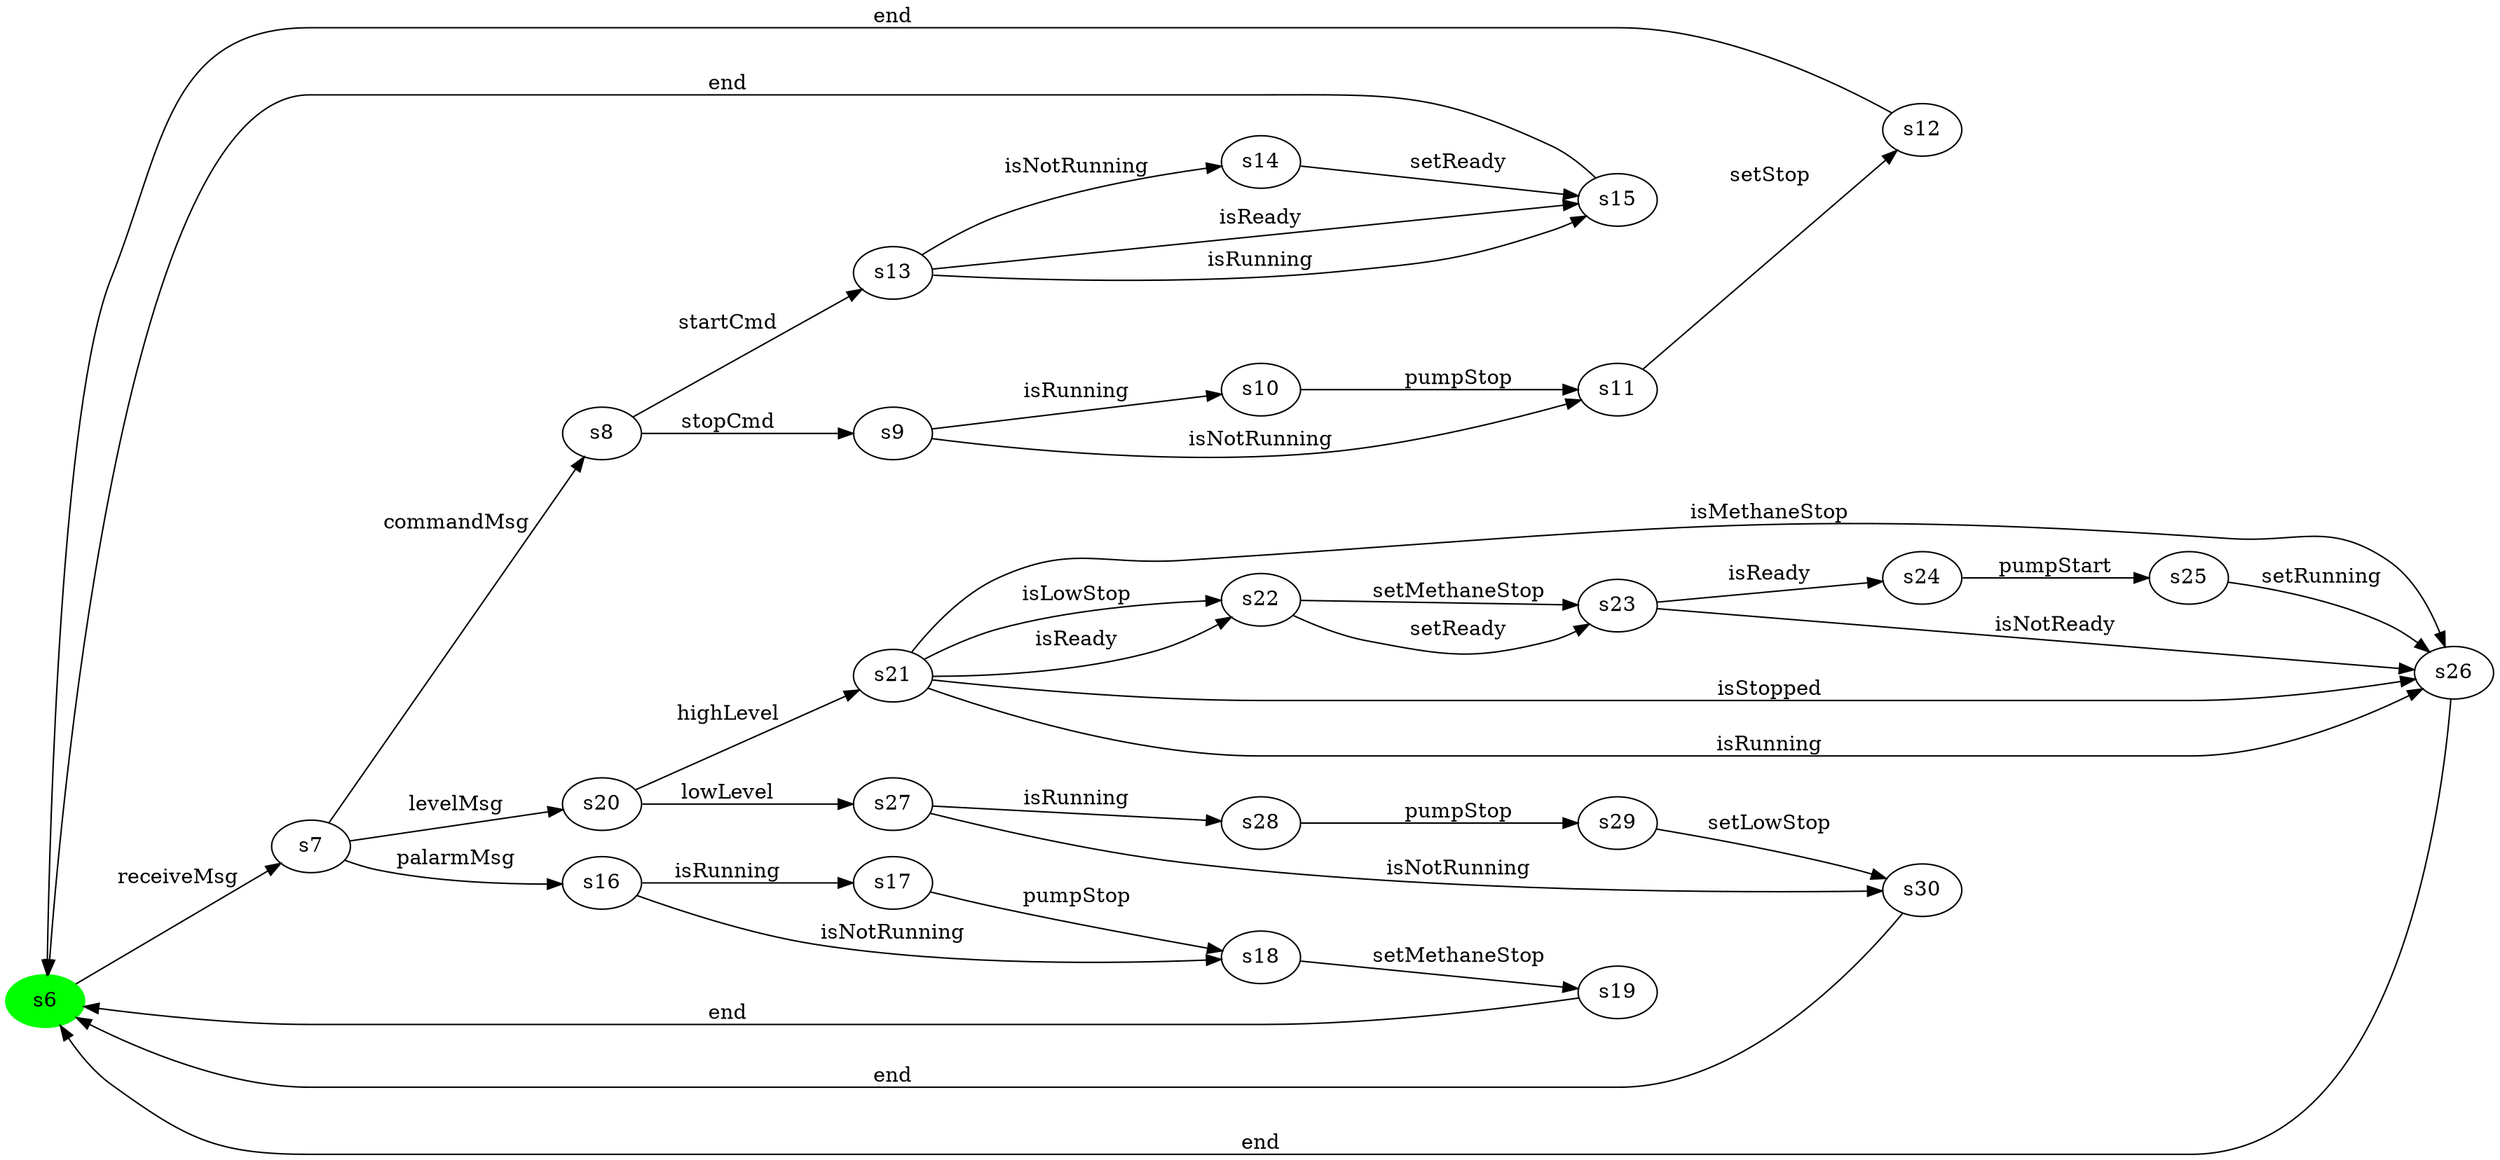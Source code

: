 digraph G {
rankdir=LR;
state0[ label = "s6", style=filled, color=green ];
state1 [ label = "s30" ];
state1 -> state0 [ label=" end " ];
state2 [ label = "s11" ];
state2 -> state3 [ label=" setStop " ];
state4 [ label = "s10" ];
state4 -> state2 [ label=" pumpStop " ];
state5 [ label = "s13" ];
state5 -> state6 [ label=" isReady " ];
state5 -> state6 [ label=" isRunning " ];
state5 -> state7 [ label=" isNotRunning " ];
state3 [ label = "s12" ];
state3 -> state0 [ label=" end " ];
state6 [ label = "s15" ];
state6 -> state0 [ label=" end " ];
state7 [ label = "s14" ];
state7 -> state6 [ label=" setReady " ];
state8 [ label = "s17" ];
state8 -> state9 [ label=" pumpStop " ];
state10 [ label = "s16" ];
state10 -> state9 [ label=" isNotRunning " ];
state10 -> state8 [ label=" isRunning " ];
state11 [ label = "s19" ];
state11 -> state0 [ label=" end " ];
state9 [ label = "s18" ];
state9 -> state11 [ label=" setMethaneStop " ];
state0 -> state12 [ label=" receiveMsg " ];
state12 [ label = "s7" ];
state12 -> state10 [ label=" palarmMsg " ];
state12 -> state13 [ label=" levelMsg " ];
state12 -> state14 [ label=" commandMsg " ];
state14 [ label = "s8" ];
state14 -> state15 [ label=" stopCmd " ];
state14 -> state5 [ label=" startCmd " ];
state15 [ label = "s9" ];
state15 -> state4 [ label=" isRunning " ];
state15 -> state2 [ label=" isNotRunning " ];
state13 [ label = "s20" ];
state13 -> state16 [ label=" lowLevel " ];
state13 -> state17 [ label=" highLevel " ];
state18 [ label = "s22" ];
state18 -> state19 [ label=" setReady " ];
state18 -> state19 [ label=" setMethaneStop " ];
state17 [ label = "s21" ];
state17 -> state20 [ label=" isMethaneStop " ];
state17 -> state20 [ label=" isStopped " ];
state17 -> state20 [ label=" isRunning " ];
state17 -> state18 [ label=" isReady " ];
state17 -> state18 [ label=" isLowStop " ];
state21 [ label = "s24" ];
state21 -> state22 [ label=" pumpStart " ];
state19 [ label = "s23" ];
state19 -> state20 [ label=" isNotReady " ];
state19 -> state21 [ label=" isReady " ];
state20 [ label = "s26" ];
state20 -> state0 [ label=" end " ];
state22 [ label = "s25" ];
state22 -> state20 [ label=" setRunning " ];
state23 [ label = "s28" ];
state23 -> state24 [ label=" pumpStop " ];
state16 [ label = "s27" ];
state16 -> state23 [ label=" isRunning " ];
state16 -> state1 [ label=" isNotRunning " ];
state24 [ label = "s29" ];
state24 -> state1 [ label=" setLowStop " ];
}

